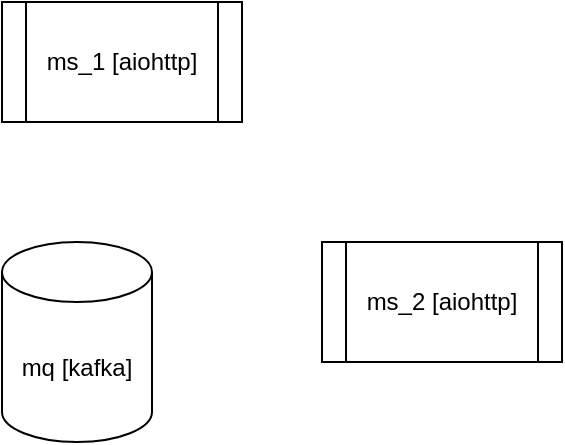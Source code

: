 <mxfile version="15.5.4" type="device"><diagram id="U0yjrsUXoSghZhDacXRL" name="Page-1"><mxGraphModel dx="988" dy="596" grid="1" gridSize="10" guides="1" tooltips="1" connect="1" arrows="1" fold="1" page="1" pageScale="1" pageWidth="827" pageHeight="1169" math="0" shadow="0"><root><mxCell id="0"/><mxCell id="1" parent="0"/><mxCell id="iS41U2R68dwIPwxue329-1" value="ms_1 [aiohttp]" style="shape=process;whiteSpace=wrap;html=1;backgroundOutline=1;" vertex="1" parent="1"><mxGeometry x="80" y="80" width="120" height="60" as="geometry"/></mxCell><mxCell id="iS41U2R68dwIPwxue329-2" value="ms_2 [aiohttp]" style="shape=process;whiteSpace=wrap;html=1;backgroundOutline=1;" vertex="1" parent="1"><mxGeometry x="240" y="200" width="120" height="60" as="geometry"/></mxCell><mxCell id="iS41U2R68dwIPwxue329-3" value="mq [kafka]" style="shape=cylinder3;whiteSpace=wrap;html=1;boundedLbl=1;backgroundOutline=1;size=15;" vertex="1" parent="1"><mxGeometry x="80" y="200" width="75" height="100" as="geometry"/></mxCell></root></mxGraphModel></diagram></mxfile>